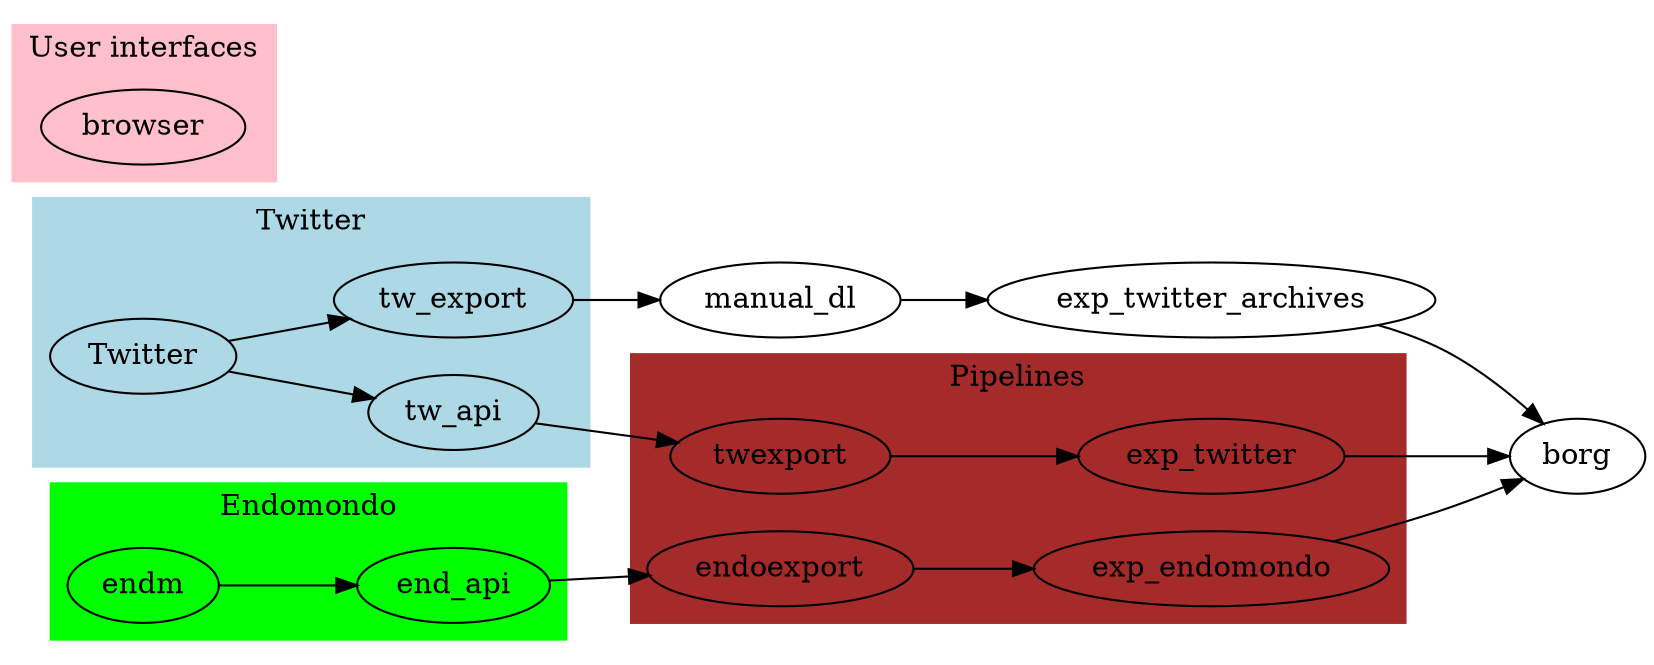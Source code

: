 # http://www.graphviz.org/content/cluster

digraph G {

rankdir="LR";

subgraph cluster_twittercom {
	label="Twitter";
	style=filled;
	color=lightblue;
	// node [style=filled,color=white];

  tw [label = "Twitter"];
  tw_api;
  tw_export;
	// a0 -> a1 -> a2 -> a3;
}
tw -> tw_api;
tw -> tw_export;

subgraph cluster_endomondo {
	label="Endomondo";
  style=filled;
  color=green;
  endm;
  end_api;
	// node [style=filled];
	// b0 -> b1 -> b2 -> b3;
}

endm -> end_api;

# TODO manual separately?
tw_export -> manual_dl -> exp_twitter_archives;

subgraph cluster_pipelines {
  label="Pipelines";
  style=filled;
  color=brown;

  twexport;

  tw_api  -> twexport   -> exp_twitter;
  end_api -> endoexport -> exp_endomondo;
}

subgraph backups {
  exp_twitter_archives -> borg;
  exp_twitter          -> borg
  exp_endomondo        -> borg;
}
# TODO position borg above

# TODO svg output with links
subgraph cluester_backups {
  borg;
}

subgraph cluster_ui {
  label="User interfaces";
  style=filled;
  color=pink;

  browser;
}

// a1 -> b3;
// b2 -> a3;
// a3 -> a0;
// a3 -> end;
// b3 -> end;

// end [shape=Mdiamond];
}
